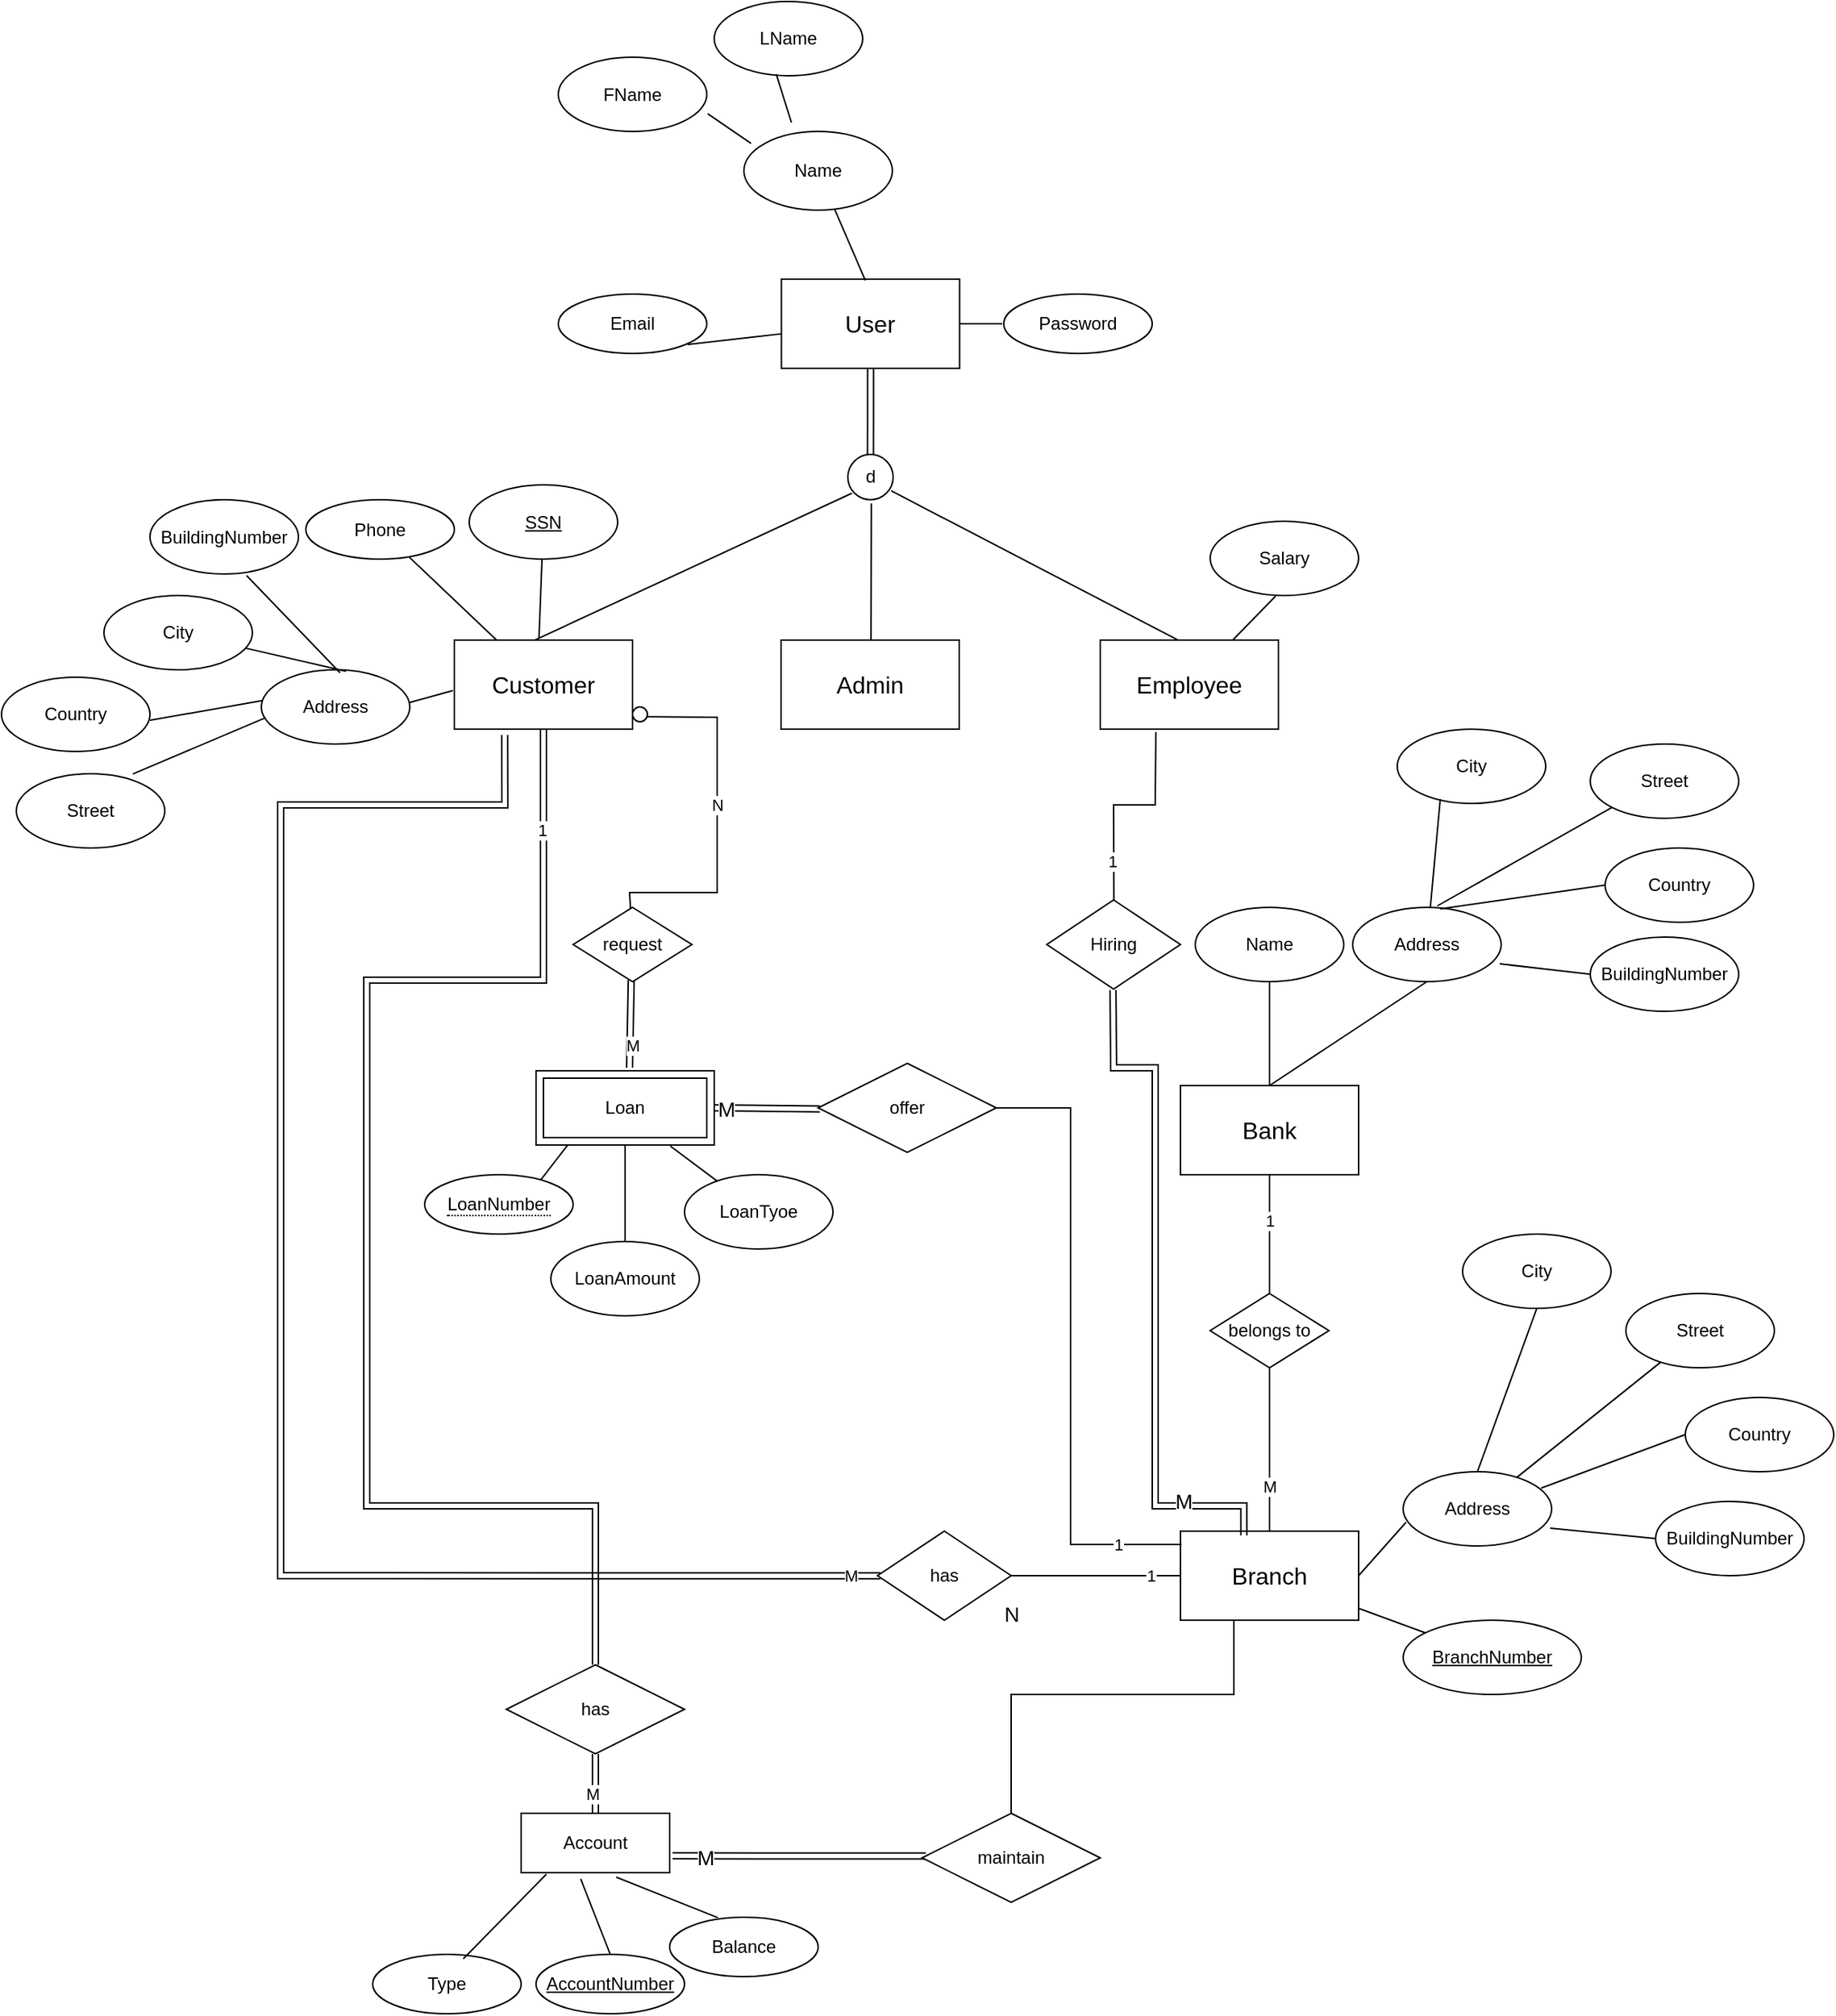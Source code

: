 <mxfile version="21.3.2" type="device">
  <diagram id="R2lEEEUBdFMjLlhIrx00" name="Page-1">
    <mxGraphModel dx="2899" dy="2246" grid="1" gridSize="59" guides="1" tooltips="1" connect="0" arrows="1" fold="1" page="1" pageScale="1" pageWidth="850" pageHeight="1100" background="#ffffff" math="0" shadow="0" extFonts="Permanent Marker^https://fonts.googleapis.com/css?family=Permanent+Marker">
      <root>
        <mxCell id="0" />
        <mxCell id="1" parent="0" />
        <mxCell id="I1Eal8p1mosymjfn8M6k-5" value="&lt;font size=&quot;3&quot;&gt;Bank&lt;/font&gt;" style="rounded=0;whiteSpace=wrap;html=1;" parent="1" vertex="1">
          <mxGeometry x="194" y="130" width="120" height="60" as="geometry" />
        </mxCell>
        <mxCell id="I1Eal8p1mosymjfn8M6k-6" value="Name" style="ellipse;whiteSpace=wrap;html=1;" parent="1" vertex="1">
          <mxGeometry x="204" y="10" width="100" height="50" as="geometry" />
        </mxCell>
        <mxCell id="I1Eal8p1mosymjfn8M6k-8" value="" style="endArrow=none;html=1;rounded=0;exitX=0.5;exitY=0;exitDx=0;exitDy=0;" parent="1" source="I1Eal8p1mosymjfn8M6k-5" target="I1Eal8p1mosymjfn8M6k-6" edge="1">
          <mxGeometry width="50" height="50" relative="1" as="geometry">
            <mxPoint x="220" y="130" as="sourcePoint" />
            <mxPoint x="270" y="80" as="targetPoint" />
          </mxGeometry>
        </mxCell>
        <mxCell id="I1Eal8p1mosymjfn8M6k-11" value="" style="endArrow=none;html=1;rounded=0;entryX=0.5;entryY=1;entryDx=0;entryDy=0;exitX=0.5;exitY=0;exitDx=0;exitDy=0;" parent="1" source="I1Eal8p1mosymjfn8M6k-5" target="I1Eal8p1mosymjfn8M6k-14" edge="1">
          <mxGeometry width="50" height="50" relative="1" as="geometry">
            <mxPoint x="250" y="120" as="sourcePoint" />
            <mxPoint x="310" y="80" as="targetPoint" />
          </mxGeometry>
        </mxCell>
        <mxCell id="I1Eal8p1mosymjfn8M6k-14" value="Address" style="ellipse;whiteSpace=wrap;html=1;" parent="1" vertex="1">
          <mxGeometry x="310" y="10" width="100" height="50" as="geometry" />
        </mxCell>
        <mxCell id="I1Eal8p1mosymjfn8M6k-15" value="City" style="ellipse;whiteSpace=wrap;html=1;" parent="1" vertex="1">
          <mxGeometry x="340" y="-110" width="100" height="50" as="geometry" />
        </mxCell>
        <mxCell id="I1Eal8p1mosymjfn8M6k-16" value="BuildingNumber" style="ellipse;whiteSpace=wrap;html=1;" parent="1" vertex="1">
          <mxGeometry x="470" y="30" width="100" height="50" as="geometry" />
        </mxCell>
        <mxCell id="I1Eal8p1mosymjfn8M6k-17" value="Street" style="ellipse;whiteSpace=wrap;html=1;" parent="1" vertex="1">
          <mxGeometry x="470" y="-100" width="100" height="50" as="geometry" />
        </mxCell>
        <mxCell id="I1Eal8p1mosymjfn8M6k-18" value="Country" style="ellipse;whiteSpace=wrap;html=1;" parent="1" vertex="1">
          <mxGeometry x="480" y="-30" width="100" height="50" as="geometry" />
        </mxCell>
        <mxCell id="I1Eal8p1mosymjfn8M6k-22" value="" style="endArrow=none;html=1;rounded=0;entryX=0.29;entryY=0.94;entryDx=0;entryDy=0;entryPerimeter=0;" parent="1" source="I1Eal8p1mosymjfn8M6k-14" target="I1Eal8p1mosymjfn8M6k-15" edge="1">
          <mxGeometry width="50" height="50" relative="1" as="geometry">
            <mxPoint x="360" y="8" as="sourcePoint" />
            <mxPoint x="389" y="-60" as="targetPoint" />
          </mxGeometry>
        </mxCell>
        <mxCell id="I1Eal8p1mosymjfn8M6k-23" value="" style="endArrow=none;html=1;rounded=0;exitX=0.57;exitY=-0.02;exitDx=0;exitDy=0;entryX=0;entryY=1;entryDx=0;entryDy=0;exitPerimeter=0;" parent="1" source="I1Eal8p1mosymjfn8M6k-14" target="I1Eal8p1mosymjfn8M6k-17" edge="1">
          <mxGeometry width="50" height="50" relative="1" as="geometry">
            <mxPoint x="396" y="17" as="sourcePoint" />
            <mxPoint x="425" y="-51" as="targetPoint" />
          </mxGeometry>
        </mxCell>
        <mxCell id="I1Eal8p1mosymjfn8M6k-24" value="" style="endArrow=none;html=1;rounded=0;exitX=0.59;exitY=0.02;exitDx=0;exitDy=0;entryX=0;entryY=0.5;entryDx=0;entryDy=0;exitPerimeter=0;" parent="1" source="I1Eal8p1mosymjfn8M6k-14" target="I1Eal8p1mosymjfn8M6k-18" edge="1">
          <mxGeometry width="50" height="50" relative="1" as="geometry">
            <mxPoint x="396" y="50" as="sourcePoint" />
            <mxPoint x="425" y="-18" as="targetPoint" />
          </mxGeometry>
        </mxCell>
        <mxCell id="I1Eal8p1mosymjfn8M6k-25" value="" style="endArrow=none;html=1;rounded=0;exitX=0.99;exitY=0.76;exitDx=0;exitDy=0;entryX=0;entryY=0.5;entryDx=0;entryDy=0;exitPerimeter=0;" parent="1" source="I1Eal8p1mosymjfn8M6k-14" target="I1Eal8p1mosymjfn8M6k-16" edge="1">
          <mxGeometry width="50" height="50" relative="1" as="geometry">
            <mxPoint x="275" y="67" as="sourcePoint" />
            <mxPoint x="304" y="-1" as="targetPoint" />
          </mxGeometry>
        </mxCell>
        <mxCell id="I1Eal8p1mosymjfn8M6k-26" value="&lt;font size=&quot;3&quot;&gt;Branch&lt;/font&gt;" style="rounded=0;whiteSpace=wrap;html=1;" parent="1" vertex="1">
          <mxGeometry x="194" y="430" width="120" height="60" as="geometry" />
        </mxCell>
        <mxCell id="I1Eal8p1mosymjfn8M6k-31" value="" style="endArrow=none;html=1;rounded=0;entryX=0.02;entryY=0.68;entryDx=0;entryDy=0;exitX=1;exitY=0.5;exitDx=0;exitDy=0;entryPerimeter=0;" parent="1" source="I1Eal8p1mosymjfn8M6k-26" target="I1Eal8p1mosymjfn8M6k-34" edge="1">
          <mxGeometry width="50" height="50" relative="1" as="geometry">
            <mxPoint x="194" y="420" as="sourcePoint" />
            <mxPoint x="254" y="380" as="targetPoint" />
          </mxGeometry>
        </mxCell>
        <mxCell id="I1Eal8p1mosymjfn8M6k-34" value="Address" style="ellipse;whiteSpace=wrap;html=1;" parent="1" vertex="1">
          <mxGeometry x="344" y="390" width="100" height="50" as="geometry" />
        </mxCell>
        <mxCell id="I1Eal8p1mosymjfn8M6k-35" value="City" style="ellipse;whiteSpace=wrap;html=1;" parent="1" vertex="1">
          <mxGeometry x="384" y="230" width="100" height="50" as="geometry" />
        </mxCell>
        <mxCell id="I1Eal8p1mosymjfn8M6k-36" value="BuildingNumber" style="ellipse;whiteSpace=wrap;html=1;" parent="1" vertex="1">
          <mxGeometry x="514" y="410" width="100" height="50" as="geometry" />
        </mxCell>
        <mxCell id="I1Eal8p1mosymjfn8M6k-37" value="Street" style="ellipse;whiteSpace=wrap;html=1;" parent="1" vertex="1">
          <mxGeometry x="494" y="270" width="100" height="50" as="geometry" />
        </mxCell>
        <mxCell id="I1Eal8p1mosymjfn8M6k-38" value="Country" style="ellipse;whiteSpace=wrap;html=1;" parent="1" vertex="1">
          <mxGeometry x="534" y="340" width="100" height="50" as="geometry" />
        </mxCell>
        <mxCell id="I1Eal8p1mosymjfn8M6k-39" value="" style="endArrow=none;html=1;rounded=0;entryX=0.5;entryY=1;entryDx=0;entryDy=0;exitX=0.5;exitY=0;exitDx=0;exitDy=0;" parent="1" source="I1Eal8p1mosymjfn8M6k-34" target="I1Eal8p1mosymjfn8M6k-35" edge="1">
          <mxGeometry width="50" height="50" relative="1" as="geometry">
            <mxPoint x="512.907" y="470.623" as="sourcePoint" />
            <mxPoint x="443" y="317" as="targetPoint" />
            <Array as="points" />
          </mxGeometry>
        </mxCell>
        <mxCell id="I1Eal8p1mosymjfn8M6k-40" value="" style="endArrow=none;html=1;rounded=0;" parent="1" source="I1Eal8p1mosymjfn8M6k-34" target="I1Eal8p1mosymjfn8M6k-37" edge="1">
          <mxGeometry width="50" height="50" relative="1" as="geometry">
            <mxPoint x="531" y="469" as="sourcePoint" />
            <mxPoint x="558.645" y="322.678" as="targetPoint" />
          </mxGeometry>
        </mxCell>
        <mxCell id="I1Eal8p1mosymjfn8M6k-41" value="" style="endArrow=none;html=1;rounded=0;exitX=0.93;exitY=0.22;exitDx=0;exitDy=0;entryX=0;entryY=0.5;entryDx=0;entryDy=0;exitPerimeter=0;" parent="1" source="I1Eal8p1mosymjfn8M6k-34" target="I1Eal8p1mosymjfn8M6k-38" edge="1">
          <mxGeometry width="50" height="50" relative="1" as="geometry">
            <mxPoint x="533" y="471" as="sourcePoint" />
            <mxPoint x="499" y="362" as="targetPoint" />
          </mxGeometry>
        </mxCell>
        <mxCell id="I1Eal8p1mosymjfn8M6k-42" value="" style="endArrow=none;html=1;rounded=0;exitX=0.99;exitY=0.76;exitDx=0;exitDy=0;entryX=0;entryY=0.5;entryDx=0;entryDy=0;exitPerimeter=0;" parent="1" source="I1Eal8p1mosymjfn8M6k-34" target="I1Eal8p1mosymjfn8M6k-36" edge="1">
          <mxGeometry width="50" height="50" relative="1" as="geometry">
            <mxPoint x="219" y="367" as="sourcePoint" />
            <mxPoint x="248" y="299" as="targetPoint" />
          </mxGeometry>
        </mxCell>
        <mxCell id="I1Eal8p1mosymjfn8M6k-43" value="" style="endArrow=none;html=1;rounded=0;" parent="1" source="I1Eal8p1mosymjfn8M6k-26" target="I1Eal8p1mosymjfn8M6k-44" edge="1">
          <mxGeometry width="50" height="50" relative="1" as="geometry">
            <mxPoint x="214" y="420" as="sourcePoint" />
            <mxPoint x="264" y="370" as="targetPoint" />
          </mxGeometry>
        </mxCell>
        <mxCell id="I1Eal8p1mosymjfn8M6k-44" value="&lt;u&gt;BranchNumber&lt;/u&gt;" style="ellipse;whiteSpace=wrap;html=1;" parent="1" vertex="1">
          <mxGeometry x="344" y="490" width="120" height="50" as="geometry" />
        </mxCell>
        <mxCell id="I1Eal8p1mosymjfn8M6k-47" value="belongs to" style="rhombus;whiteSpace=wrap;html=1;rounded=0;" parent="1" vertex="1">
          <mxGeometry x="214" y="270" width="80" height="50" as="geometry" />
        </mxCell>
        <mxCell id="I1Eal8p1mosymjfn8M6k-50" value="" style="endArrow=none;html=1;rounded=0;exitX=0.5;exitY=0;exitDx=0;exitDy=0;" parent="1" source="I1Eal8p1mosymjfn8M6k-47" target="I1Eal8p1mosymjfn8M6k-5" edge="1">
          <mxGeometry width="50" height="50" relative="1" as="geometry">
            <mxPoint x="220" y="300" as="sourcePoint" />
            <mxPoint x="260" y="190" as="targetPoint" />
            <Array as="points" />
          </mxGeometry>
        </mxCell>
        <mxCell id="I1Eal8p1mosymjfn8M6k-52" value="1" style="edgeLabel;html=1;align=center;verticalAlign=middle;resizable=0;points=[];" parent="I1Eal8p1mosymjfn8M6k-50" vertex="1" connectable="0">
          <mxGeometry x="0.24" y="2" relative="1" as="geometry">
            <mxPoint x="2" as="offset" />
          </mxGeometry>
        </mxCell>
        <mxCell id="I1Eal8p1mosymjfn8M6k-51" value="" style="endArrow=none;html=1;rounded=0;entryX=0.5;entryY=1;entryDx=0;entryDy=0;" parent="1" source="I1Eal8p1mosymjfn8M6k-26" target="I1Eal8p1mosymjfn8M6k-47" edge="1">
          <mxGeometry width="50" height="50" relative="1" as="geometry">
            <mxPoint x="120" y="400" as="sourcePoint" />
            <mxPoint x="160" y="290" as="targetPoint" />
            <Array as="points" />
          </mxGeometry>
        </mxCell>
        <mxCell id="I1Eal8p1mosymjfn8M6k-53" value="M" style="edgeLabel;html=1;align=center;verticalAlign=middle;resizable=0;points=[];" parent="I1Eal8p1mosymjfn8M6k-51" vertex="1" connectable="0">
          <mxGeometry x="-0.453" relative="1" as="geometry">
            <mxPoint as="offset" />
          </mxGeometry>
        </mxCell>
        <mxCell id="I1Eal8p1mosymjfn8M6k-54" value="" style="endArrow=none;html=1;rounded=0;exitX=1;exitY=0.5;exitDx=0;exitDy=0;" parent="1" source="I1Eal8p1mosymjfn8M6k-55" target="I1Eal8p1mosymjfn8M6k-26" edge="1">
          <mxGeometry width="50" height="50" relative="1" as="geometry">
            <mxPoint x="60" y="460" as="sourcePoint" />
            <mxPoint x="140" y="450" as="targetPoint" />
          </mxGeometry>
        </mxCell>
        <mxCell id="I1Eal8p1mosymjfn8M6k-122" value="1" style="edgeLabel;html=1;align=center;verticalAlign=middle;resizable=0;points=[];" parent="I1Eal8p1mosymjfn8M6k-54" vertex="1" connectable="0">
          <mxGeometry x="0.637" relative="1" as="geometry">
            <mxPoint as="offset" />
          </mxGeometry>
        </mxCell>
        <mxCell id="I1Eal8p1mosymjfn8M6k-55" value="has" style="rhombus;whiteSpace=wrap;html=1;" parent="1" vertex="1">
          <mxGeometry x="-10" y="430" width="90" height="60" as="geometry" />
        </mxCell>
        <mxCell id="I1Eal8p1mosymjfn8M6k-73" value="" style="endArrow=none;html=1;rounded=0;entryX=0.022;entryY=0.503;entryDx=0;entryDy=0;entryPerimeter=0;exitX=0.274;exitY=1.065;exitDx=0;exitDy=0;shape=link;exitPerimeter=0;" parent="1" target="I1Eal8p1mosymjfn8M6k-55" edge="1">
          <mxGeometry width="50" height="50" relative="1" as="geometry">
            <mxPoint x="-261.12" y="-106.1" as="sourcePoint" />
            <mxPoint x="-3.15" y="460.36" as="targetPoint" />
            <Array as="points">
              <mxPoint x="-261" y="-59" />
              <mxPoint x="-412" y="-59" />
              <mxPoint x="-412" y="177" />
              <mxPoint x="-412" y="460" />
            </Array>
          </mxGeometry>
        </mxCell>
        <mxCell id="I1Eal8p1mosymjfn8M6k-123" value="M" style="edgeLabel;html=1;align=center;verticalAlign=middle;resizable=0;points=[];" parent="I1Eal8p1mosymjfn8M6k-73" vertex="1" connectable="0">
          <mxGeometry x="-0.727" y="1" relative="1" as="geometry">
            <mxPoint x="339" y="518" as="offset" />
          </mxGeometry>
        </mxCell>
        <mxCell id="I1Eal8p1mosymjfn8M6k-83" value="" style="endArrow=none;html=1;rounded=0;exitX=0.5;exitY=1;exitDx=0;exitDy=0;" parent="1" edge="1">
          <mxGeometry width="50" height="50" relative="1" as="geometry">
            <mxPoint x="-180" y="430" as="sourcePoint" />
            <mxPoint x="-180" y="430" as="targetPoint" />
          </mxGeometry>
        </mxCell>
        <mxCell id="I1Eal8p1mosymjfn8M6k-90" value="" style="endArrow=none;html=1;rounded=0;entryX=0.5;entryY=1;entryDx=0;entryDy=0;exitX=0.5;exitY=0;exitDx=0;exitDy=0;" parent="1" source="I1Eal8p1mosymjfn8M6k-198" target="I1Eal8p1mosymjfn8M6k-91" edge="1">
          <mxGeometry width="50" height="50" relative="1" as="geometry">
            <mxPoint x="-180" y="80" as="sourcePoint" />
            <mxPoint x="-200" y="10" as="targetPoint" />
          </mxGeometry>
        </mxCell>
        <mxCell id="I1Eal8p1mosymjfn8M6k-91" value="LoanAmount" style="ellipse;whiteSpace=wrap;html=1;" parent="1" vertex="1">
          <mxGeometry x="-230" y="235" width="100" height="50" as="geometry" />
        </mxCell>
        <mxCell id="I1Eal8p1mosymjfn8M6k-92" value="LoanTyoe" style="ellipse;whiteSpace=wrap;html=1;" parent="1" vertex="1">
          <mxGeometry x="-140" y="190" width="100" height="50" as="geometry" />
        </mxCell>
        <mxCell id="I1Eal8p1mosymjfn8M6k-93" value="" style="endArrow=none;html=1;rounded=0;exitX=0.754;exitY=1.015;exitDx=0;exitDy=0;exitPerimeter=0;" parent="1" source="I1Eal8p1mosymjfn8M6k-198" target="I1Eal8p1mosymjfn8M6k-92" edge="1">
          <mxGeometry width="50" height="50" relative="1" as="geometry">
            <mxPoint x="-180" y="80" as="sourcePoint" />
            <mxPoint x="-206" y="-71" as="targetPoint" />
          </mxGeometry>
        </mxCell>
        <mxCell id="I1Eal8p1mosymjfn8M6k-94" value="" style="endArrow=none;html=1;rounded=0;exitX=0.5;exitY=0;exitDx=0;exitDy=0;entryX=0.5;entryY=1;entryDx=0;entryDy=0;" parent="1" source="I1Eal8p1mosymjfn8M6k-198" target="I1Eal8p1mosymjfn8M6k-199" edge="1">
          <mxGeometry width="50" height="50" relative="1" as="geometry">
            <mxPoint x="-208.571" y="80" as="sourcePoint" />
            <mxPoint x="-250.861" y="26.854" as="targetPoint" />
          </mxGeometry>
        </mxCell>
        <mxCell id="I1Eal8p1mosymjfn8M6k-117" value="offer" style="shape=rhombus;perimeter=rhombusPerimeter;whiteSpace=wrap;html=1;align=center;" parent="1" vertex="1">
          <mxGeometry x="-50" y="115" width="120" height="60" as="geometry" />
        </mxCell>
        <mxCell id="I1Eal8p1mosymjfn8M6k-119" value="" style="endArrow=none;html=1;rounded=0;exitX=1;exitY=0.5;exitDx=0;exitDy=0;shape=link;entryX=0.01;entryY=0.513;entryDx=0;entryDy=0;entryPerimeter=0;" parent="1" source="I1Eal8p1mosymjfn8M6k-198" target="I1Eal8p1mosymjfn8M6k-117" edge="1">
          <mxGeometry relative="1" as="geometry">
            <mxPoint x="-120" y="110" as="sourcePoint" />
            <mxPoint x="7.239" y="183.881" as="targetPoint" />
          </mxGeometry>
        </mxCell>
        <mxCell id="I1Eal8p1mosymjfn8M6k-120" value="&lt;font style=&quot;font-size: 14px;&quot;&gt;M&lt;/font&gt;" style="edgeLabel;html=1;align=center;verticalAlign=middle;resizable=0;points=[];" parent="I1Eal8p1mosymjfn8M6k-119" vertex="1" connectable="0">
          <mxGeometry x="-0.787" y="-1" relative="1" as="geometry">
            <mxPoint as="offset" />
          </mxGeometry>
        </mxCell>
        <mxCell id="I1Eal8p1mosymjfn8M6k-127" value="Hiring" style="rhombus;whiteSpace=wrap;html=1;" parent="1" vertex="1">
          <mxGeometry x="104" y="5" width="90" height="60" as="geometry" />
        </mxCell>
        <mxCell id="I1Eal8p1mosymjfn8M6k-166" value="Account" style="whiteSpace=wrap;html=1;align=center;" parent="1" vertex="1">
          <mxGeometry x="-250" y="620" width="100" height="40" as="geometry" />
        </mxCell>
        <mxCell id="I1Eal8p1mosymjfn8M6k-168" value="Balance" style="ellipse;whiteSpace=wrap;html=1;align=center;" parent="1" vertex="1">
          <mxGeometry x="-150" y="690" width="100" height="40" as="geometry" />
        </mxCell>
        <mxCell id="I1Eal8p1mosymjfn8M6k-169" value="&lt;u&gt;AccountNumber&lt;/u&gt;" style="ellipse;whiteSpace=wrap;html=1;align=center;" parent="1" vertex="1">
          <mxGeometry x="-240" y="715" width="100" height="40" as="geometry" />
        </mxCell>
        <mxCell id="I1Eal8p1mosymjfn8M6k-170" value="Type" style="ellipse;whiteSpace=wrap;html=1;align=center;" parent="1" vertex="1">
          <mxGeometry x="-350" y="715" width="100" height="40" as="geometry" />
        </mxCell>
        <mxCell id="I1Eal8p1mosymjfn8M6k-173" value="" style="endArrow=none;html=1;rounded=0;exitX=0.325;exitY=0.008;exitDx=0;exitDy=0;exitPerimeter=0;entryX=0.64;entryY=1.075;entryDx=0;entryDy=0;entryPerimeter=0;" parent="1" source="I1Eal8p1mosymjfn8M6k-168" target="I1Eal8p1mosymjfn8M6k-166" edge="1">
          <mxGeometry width="50" height="50" relative="1" as="geometry">
            <mxPoint x="-160" y="1030" as="sourcePoint" />
            <mxPoint x="-250" y="960" as="targetPoint" />
          </mxGeometry>
        </mxCell>
        <mxCell id="I1Eal8p1mosymjfn8M6k-174" value="" style="endArrow=none;html=1;rounded=0;entryX=0.401;entryY=1.106;entryDx=0;entryDy=0;entryPerimeter=0;exitX=0.5;exitY=0;exitDx=0;exitDy=0;" parent="1" source="I1Eal8p1mosymjfn8M6k-169" target="I1Eal8p1mosymjfn8M6k-166" edge="1">
          <mxGeometry width="50" height="50" relative="1" as="geometry">
            <mxPoint x="-250" y="1020" as="sourcePoint" />
            <mxPoint x="-200" y="950" as="targetPoint" />
          </mxGeometry>
        </mxCell>
        <mxCell id="I1Eal8p1mosymjfn8M6k-178" value="" style="endArrow=none;html=1;rounded=0;entryX=0.17;entryY=1.025;entryDx=0;entryDy=0;entryPerimeter=0;exitX=0.61;exitY=0.075;exitDx=0;exitDy=0;exitPerimeter=0;" parent="1" target="I1Eal8p1mosymjfn8M6k-166" edge="1" source="I1Eal8p1mosymjfn8M6k-170">
          <mxGeometry width="50" height="50" relative="1" as="geometry">
            <mxPoint x="-325" y="1000" as="sourcePoint" />
            <mxPoint x="-250" y="960" as="targetPoint" />
          </mxGeometry>
        </mxCell>
        <mxCell id="I1Eal8p1mosymjfn8M6k-183" style="edgeStyle=orthogonalEdgeStyle;rounded=0;orthogonalLoop=1;jettySize=auto;html=1;endArrow=none;endFill=0;entryX=0.25;entryY=1;entryDx=0;entryDy=0;exitX=0.5;exitY=0;exitDx=0;exitDy=0;" parent="1" source="I1Eal8p1mosymjfn8M6k-180" target="I1Eal8p1mosymjfn8M6k-26" edge="1">
          <mxGeometry relative="1" as="geometry">
            <mxPoint x="250" y="510" as="targetPoint" />
            <Array as="points">
              <mxPoint x="80" y="540" />
              <mxPoint x="230" y="540" />
              <mxPoint x="230" y="490" />
            </Array>
          </mxGeometry>
        </mxCell>
        <mxCell id="I1Eal8p1mosymjfn8M6k-185" value="&lt;font style=&quot;font-size: 14px;&quot;&gt;N&lt;/font&gt;" style="edgeLabel;html=1;align=center;verticalAlign=middle;resizable=0;points=[];" parent="I1Eal8p1mosymjfn8M6k-183" vertex="1" connectable="0">
          <mxGeometry x="-0.484" y="3" relative="1" as="geometry">
            <mxPoint x="3" y="-60" as="offset" />
          </mxGeometry>
        </mxCell>
        <mxCell id="I1Eal8p1mosymjfn8M6k-184" style="edgeStyle=orthogonalEdgeStyle;rounded=0;orthogonalLoop=1;jettySize=auto;html=1;entryX=1.02;entryY=0.717;entryDx=0;entryDy=0;shape=link;entryPerimeter=0;" parent="1" source="I1Eal8p1mosymjfn8M6k-180" target="I1Eal8p1mosymjfn8M6k-166" edge="1">
          <mxGeometry relative="1" as="geometry">
            <Array as="points">
              <mxPoint x="-65" y="649" />
            </Array>
          </mxGeometry>
        </mxCell>
        <mxCell id="I1Eal8p1mosymjfn8M6k-186" value="&lt;font style=&quot;font-size: 14px;&quot;&gt;M&lt;/font&gt;" style="edgeLabel;html=1;align=center;verticalAlign=middle;resizable=0;points=[];" parent="I1Eal8p1mosymjfn8M6k-184" vertex="1" connectable="0">
          <mxGeometry x="0.741" y="-5" relative="1" as="geometry">
            <mxPoint y="6" as="offset" />
          </mxGeometry>
        </mxCell>
        <mxCell id="I1Eal8p1mosymjfn8M6k-180" value="maintain" style="shape=rhombus;perimeter=rhombusPerimeter;whiteSpace=wrap;html=1;align=center;" parent="1" vertex="1">
          <mxGeometry x="20" y="620" width="120" height="60" as="geometry" />
        </mxCell>
        <mxCell id="I1Eal8p1mosymjfn8M6k-192" style="edgeStyle=orthogonalEdgeStyle;rounded=0;orthogonalLoop=1;jettySize=auto;html=1;endArrow=none;endFill=0;shape=link;" parent="1" source="I1Eal8p1mosymjfn8M6k-189" edge="1" target="FsIi4DqIfgX6PywUieRL-13">
          <mxGeometry relative="1" as="geometry">
            <mxPoint x="-199.2" y="488.68" as="targetPoint" />
            <Array as="points">
              <mxPoint x="-200" y="413" />
              <mxPoint x="-354" y="413" />
              <mxPoint x="-354" y="59" />
              <mxPoint x="-235" y="59" />
            </Array>
          </mxGeometry>
        </mxCell>
        <mxCell id="I1Eal8p1mosymjfn8M6k-195" value="1" style="edgeLabel;html=1;align=center;verticalAlign=middle;resizable=0;points=[];" parent="I1Eal8p1mosymjfn8M6k-192" vertex="1" connectable="0">
          <mxGeometry x="0.85" y="1" relative="1" as="geometry">
            <mxPoint as="offset" />
          </mxGeometry>
        </mxCell>
        <mxCell id="I1Eal8p1mosymjfn8M6k-193" style="edgeStyle=orthogonalEdgeStyle;rounded=0;orthogonalLoop=1;jettySize=auto;html=1;entryX=0.5;entryY=0;entryDx=0;entryDy=0;shape=link;" parent="1" source="I1Eal8p1mosymjfn8M6k-189" target="I1Eal8p1mosymjfn8M6k-166" edge="1">
          <mxGeometry relative="1" as="geometry" />
        </mxCell>
        <mxCell id="I1Eal8p1mosymjfn8M6k-197" value="M" style="edgeLabel;html=1;align=center;verticalAlign=middle;resizable=0;points=[];" parent="I1Eal8p1mosymjfn8M6k-193" vertex="1" connectable="0">
          <mxGeometry x="0.314" y="-2" relative="1" as="geometry">
            <mxPoint as="offset" />
          </mxGeometry>
        </mxCell>
        <mxCell id="I1Eal8p1mosymjfn8M6k-189" value="has" style="shape=rhombus;perimeter=rhombusPerimeter;whiteSpace=wrap;html=1;align=center;" parent="1" vertex="1">
          <mxGeometry x="-260" y="520" width="120" height="60" as="geometry" />
        </mxCell>
        <mxCell id="I1Eal8p1mosymjfn8M6k-198" value="Loan" style="shape=ext;margin=3;double=1;whiteSpace=wrap;html=1;align=center;" parent="1" vertex="1">
          <mxGeometry x="-240" y="120" width="120" height="50" as="geometry" />
        </mxCell>
        <mxCell id="I1Eal8p1mosymjfn8M6k-199" value="&lt;span style=&quot;border-bottom: 1px dotted&quot;&gt;LoanNumber&lt;/span&gt;" style="ellipse;whiteSpace=wrap;html=1;align=center;" parent="1" vertex="1">
          <mxGeometry x="-315" y="190" width="100" height="40" as="geometry" />
        </mxCell>
        <mxCell id="FsIi4DqIfgX6PywUieRL-10" value="" style="edgeStyle=orthogonalEdgeStyle;rounded=0;orthogonalLoop=1;jettySize=auto;html=1;shape=link;" parent="1" source="FsIi4DqIfgX6PywUieRL-3" target="FsIi4DqIfgX6PywUieRL-6" edge="1">
          <mxGeometry relative="1" as="geometry" />
        </mxCell>
        <mxCell id="FsIi4DqIfgX6PywUieRL-3" value="&lt;font size=&quot;3&quot;&gt;User&lt;/font&gt;" style="rounded=0;whiteSpace=wrap;html=1;" parent="1" vertex="1">
          <mxGeometry x="-74.75" y="-413" width="120" height="60" as="geometry" />
        </mxCell>
        <mxCell id="FsIi4DqIfgX6PywUieRL-6" value="d" style="ellipse;whiteSpace=wrap;html=1;aspect=fixed;" parent="1" vertex="1">
          <mxGeometry x="-30" y="-295" width="30.5" height="30.5" as="geometry" />
        </mxCell>
        <mxCell id="FsIi4DqIfgX6PywUieRL-11" value="" style="endArrow=none;html=1;rounded=0;entryX=0.089;entryY=0.857;entryDx=0;entryDy=0;entryPerimeter=0;exitX=0.419;exitY=0.03;exitDx=0;exitDy=0;exitPerimeter=0;" parent="1" source="FsIi4DqIfgX6PywUieRL-13" target="FsIi4DqIfgX6PywUieRL-6" edge="1">
          <mxGeometry width="50" height="50" relative="1" as="geometry">
            <mxPoint x="-100" y="-214.5" as="sourcePoint" />
            <mxPoint x="-50" y="-264.5" as="targetPoint" />
          </mxGeometry>
        </mxCell>
        <mxCell id="FsIi4DqIfgX6PywUieRL-12" value="" style="endArrow=none;html=1;rounded=0;entryX=0.519;entryY=1.083;entryDx=0;entryDy=0;entryPerimeter=0;exitX=0.505;exitY=0.019;exitDx=0;exitDy=0;exitPerimeter=0;" parent="1" source="FsIi4DqIfgX6PywUieRL-14" target="FsIi4DqIfgX6PywUieRL-6" edge="1">
          <mxGeometry width="50" height="50" relative="1" as="geometry">
            <mxPoint x="-14" y="-177" as="sourcePoint" />
            <mxPoint x="-68" y="-236" as="targetPoint" />
          </mxGeometry>
        </mxCell>
        <mxCell id="FsIi4DqIfgX6PywUieRL-13" value="&lt;font size=&quot;3&quot;&gt;Customer&lt;/font&gt;" style="rounded=0;whiteSpace=wrap;html=1;" parent="1" vertex="1">
          <mxGeometry x="-295" y="-170" width="120" height="60" as="geometry" />
        </mxCell>
        <mxCell id="FsIi4DqIfgX6PywUieRL-14" value="&lt;font size=&quot;3&quot;&gt;Admin&lt;/font&gt;" style="rounded=0;whiteSpace=wrap;html=1;" parent="1" vertex="1">
          <mxGeometry x="-75" y="-170" width="120" height="60" as="geometry" />
        </mxCell>
        <mxCell id="FsIi4DqIfgX6PywUieRL-15" value="" style="endArrow=none;html=1;rounded=0;entryX=0.956;entryY=0.803;entryDx=0;entryDy=0;entryPerimeter=0;exitX=0.476;exitY=0.041;exitDx=0;exitDy=0;exitPerimeter=0;" parent="1" source="FsIi4DqIfgX6PywUieRL-16" target="FsIi4DqIfgX6PywUieRL-6" edge="1">
          <mxGeometry width="50" height="50" relative="1" as="geometry">
            <mxPoint x="177" y="-177" as="sourcePoint" />
            <mxPoint x="45.25" y="-263" as="targetPoint" />
          </mxGeometry>
        </mxCell>
        <mxCell id="FsIi4DqIfgX6PywUieRL-16" value="&lt;font size=&quot;3&quot;&gt;Employee&lt;/font&gt;" style="rounded=0;whiteSpace=wrap;html=1;" parent="1" vertex="1">
          <mxGeometry x="140" y="-170" width="120" height="60" as="geometry" />
        </mxCell>
        <mxCell id="FsIi4DqIfgX6PywUieRL-17" value="Name" style="ellipse;whiteSpace=wrap;html=1;" parent="1" vertex="1">
          <mxGeometry x="-100" y="-512.5" width="100" height="53" as="geometry" />
        </mxCell>
        <mxCell id="FsIi4DqIfgX6PywUieRL-18" value="FName" style="ellipse;whiteSpace=wrap;html=1;" parent="1" vertex="1">
          <mxGeometry x="-225" y="-562.5" width="100" height="50" as="geometry" />
        </mxCell>
        <mxCell id="FsIi4DqIfgX6PywUieRL-19" value="LName" style="ellipse;whiteSpace=wrap;html=1;" parent="1" vertex="1">
          <mxGeometry x="-120" y="-600" width="100" height="50" as="geometry" />
        </mxCell>
        <mxCell id="FsIi4DqIfgX6PywUieRL-21" value="" style="endArrow=none;html=1;rounded=0;entryX=0.471;entryY=0.013;entryDx=0;entryDy=0;entryPerimeter=0;" parent="1" source="FsIi4DqIfgX6PywUieRL-17" target="FsIi4DqIfgX6PywUieRL-3" edge="1">
          <mxGeometry width="50" height="50" relative="1" as="geometry">
            <mxPoint x="118" y="-245" as="sourcePoint" />
            <mxPoint x="168" y="-295" as="targetPoint" />
          </mxGeometry>
        </mxCell>
        <mxCell id="FsIi4DqIfgX6PywUieRL-22" value="" style="endArrow=none;html=1;rounded=0;entryX=1.006;entryY=0.761;entryDx=0;entryDy=0;entryPerimeter=0;exitX=0.048;exitY=0.152;exitDx=0;exitDy=0;exitPerimeter=0;" parent="1" source="FsIi4DqIfgX6PywUieRL-17" target="FsIi4DqIfgX6PywUieRL-18" edge="1">
          <mxGeometry width="50" height="50" relative="1" as="geometry">
            <mxPoint x="118" y="-245" as="sourcePoint" />
            <mxPoint x="168" y="-295" as="targetPoint" />
          </mxGeometry>
        </mxCell>
        <mxCell id="FsIi4DqIfgX6PywUieRL-23" value="" style="endArrow=none;html=1;rounded=0;entryX=0.418;entryY=0.979;entryDx=0;entryDy=0;entryPerimeter=0;exitX=0.32;exitY=-0.113;exitDx=0;exitDy=0;exitPerimeter=0;" parent="1" source="FsIi4DqIfgX6PywUieRL-17" target="FsIi4DqIfgX6PywUieRL-19" edge="1">
          <mxGeometry width="50" height="50" relative="1" as="geometry">
            <mxPoint y="-540" as="sourcePoint" />
            <mxPoint x="-59" y="-531" as="targetPoint" />
          </mxGeometry>
        </mxCell>
        <mxCell id="FsIi4DqIfgX6PywUieRL-24" value="City" style="ellipse;whiteSpace=wrap;html=1;" parent="1" vertex="1">
          <mxGeometry x="-531" y="-200" width="100" height="50" as="geometry" />
        </mxCell>
        <mxCell id="FsIi4DqIfgX6PywUieRL-25" value="BuildingNumber" style="ellipse;whiteSpace=wrap;html=1;" parent="1" vertex="1">
          <mxGeometry x="-500" y="-264.5" width="100" height="50" as="geometry" />
        </mxCell>
        <mxCell id="FsIi4DqIfgX6PywUieRL-26" value="Street" style="ellipse;whiteSpace=wrap;html=1;" parent="1" vertex="1">
          <mxGeometry x="-590" y="-80" width="100" height="50" as="geometry" />
        </mxCell>
        <mxCell id="FsIi4DqIfgX6PywUieRL-27" value="Country" style="ellipse;whiteSpace=wrap;html=1;" parent="1" vertex="1">
          <mxGeometry x="-600" y="-145" width="100" height="50" as="geometry" />
        </mxCell>
        <mxCell id="FsIi4DqIfgX6PywUieRL-28" value="Address" style="ellipse;whiteSpace=wrap;html=1;" parent="1" vertex="1">
          <mxGeometry x="-425" y="-150" width="100" height="50" as="geometry" />
        </mxCell>
        <mxCell id="FsIi4DqIfgX6PywUieRL-31" value="" style="endArrow=none;html=1;rounded=0;entryX=1;entryY=0.58;entryDx=0;entryDy=0;entryPerimeter=0;exitX=0.007;exitY=0.415;exitDx=0;exitDy=0;exitPerimeter=0;" parent="1" source="FsIi4DqIfgX6PywUieRL-28" target="FsIi4DqIfgX6PywUieRL-27" edge="1">
          <mxGeometry width="50" height="50" relative="1" as="geometry">
            <mxPoint x="67" y="-354" as="sourcePoint" />
            <mxPoint x="103" y="-401" as="targetPoint" />
          </mxGeometry>
        </mxCell>
        <mxCell id="FsIi4DqIfgX6PywUieRL-32" value="" style="endArrow=none;html=1;rounded=0;entryX=0.65;entryY=1.02;entryDx=0;entryDy=0;entryPerimeter=0;exitX=0.53;exitY=0.04;exitDx=0;exitDy=0;exitPerimeter=0;" parent="1" source="FsIi4DqIfgX6PywUieRL-28" target="FsIi4DqIfgX6PywUieRL-25" edge="1">
          <mxGeometry width="50" height="50" relative="1" as="geometry">
            <mxPoint x="126" y="-295" as="sourcePoint" />
            <mxPoint x="162" y="-342" as="targetPoint" />
          </mxGeometry>
        </mxCell>
        <mxCell id="FsIi4DqIfgX6PywUieRL-33" value="" style="endArrow=none;html=1;rounded=0;exitX=0.57;exitY=0.02;exitDx=0;exitDy=0;exitPerimeter=0;" parent="1" source="FsIi4DqIfgX6PywUieRL-28" target="FsIi4DqIfgX6PywUieRL-24" edge="1">
          <mxGeometry width="50" height="50" relative="1" as="geometry">
            <mxPoint x="185" y="-236" as="sourcePoint" />
            <mxPoint x="221" y="-283" as="targetPoint" />
          </mxGeometry>
        </mxCell>
        <mxCell id="FsIi4DqIfgX6PywUieRL-34" value="" style="endArrow=none;html=1;rounded=0;entryX=0.784;entryY=0.004;entryDx=0;entryDy=0;entryPerimeter=0;exitX=0.028;exitY=0.646;exitDx=0;exitDy=0;exitPerimeter=0;" parent="1" source="FsIi4DqIfgX6PywUieRL-28" target="FsIi4DqIfgX6PywUieRL-26" edge="1">
          <mxGeometry width="50" height="50" relative="1" as="geometry">
            <mxPoint x="244" y="-177" as="sourcePoint" />
            <mxPoint x="280" y="-224" as="targetPoint" />
          </mxGeometry>
        </mxCell>
        <mxCell id="FsIi4DqIfgX6PywUieRL-35" value="Email" style="ellipse;whiteSpace=wrap;html=1;align=center;" parent="1" vertex="1">
          <mxGeometry x="-225" y="-403" width="100" height="40" as="geometry" />
        </mxCell>
        <mxCell id="FsIi4DqIfgX6PywUieRL-36" value="Password" style="ellipse;whiteSpace=wrap;html=1;align=center;" parent="1" vertex="1">
          <mxGeometry x="75" y="-403" width="100" height="40" as="geometry" />
        </mxCell>
        <mxCell id="FsIi4DqIfgX6PywUieRL-37" value="" style="endArrow=none;html=1;rounded=0;exitX=0.87;exitY=0.85;exitDx=0;exitDy=0;exitPerimeter=0;" parent="1" source="FsIi4DqIfgX6PywUieRL-35" target="FsIi4DqIfgX6PywUieRL-3" edge="1">
          <mxGeometry width="50" height="50" relative="1" as="geometry">
            <mxPoint x="20" y="-401" as="sourcePoint" />
            <mxPoint x="41" y="-353" as="targetPoint" />
          </mxGeometry>
        </mxCell>
        <mxCell id="FsIi4DqIfgX6PywUieRL-38" value="" style="endArrow=none;html=1;rounded=0;exitX=-0.01;exitY=0.5;exitDx=0;exitDy=0;exitPerimeter=0;" parent="1" source="FsIi4DqIfgX6PywUieRL-36" target="FsIi4DqIfgX6PywUieRL-3" edge="1">
          <mxGeometry width="50" height="50" relative="1" as="geometry">
            <mxPoint x="-74" y="-390" as="sourcePoint" />
            <mxPoint y="-354" as="targetPoint" />
          </mxGeometry>
        </mxCell>
        <mxCell id="FsIi4DqIfgX6PywUieRL-39" value="" style="endArrow=none;html=1;rounded=0;entryX=1;entryY=0.44;entryDx=0;entryDy=0;entryPerimeter=0;exitX=-0.008;exitY=0.567;exitDx=0;exitDy=0;exitPerimeter=0;" parent="1" source="FsIi4DqIfgX6PywUieRL-13" target="FsIi4DqIfgX6PywUieRL-28" edge="1">
          <mxGeometry width="50" height="50" relative="1" as="geometry">
            <mxPoint x="-410" y="-120" as="sourcePoint" />
            <mxPoint x="-360" y="-170" as="targetPoint" />
          </mxGeometry>
        </mxCell>
        <mxCell id="FsIi4DqIfgX6PywUieRL-42" value="Phone" style="ellipse;whiteSpace=wrap;html=1;align=center;" parent="1" vertex="1">
          <mxGeometry x="-395" y="-264.5" width="100" height="40" as="geometry" />
        </mxCell>
        <mxCell id="FsIi4DqIfgX6PywUieRL-43" value="" style="endArrow=none;html=1;rounded=0;" parent="1" source="FsIi4DqIfgX6PywUieRL-13" target="FsIi4DqIfgX6PywUieRL-42" edge="1">
          <mxGeometry width="50" height="50" relative="1" as="geometry">
            <mxPoint x="-327" y="-141" as="sourcePoint" />
            <mxPoint x="-330" y="-170" as="targetPoint" />
          </mxGeometry>
        </mxCell>
        <mxCell id="FsIi4DqIfgX6PywUieRL-44" value="" style="endArrow=none;html=1;rounded=0;shape=link;exitX=0.489;exitY=0.978;exitDx=0;exitDy=0;exitPerimeter=0;" parent="1" source="FsIi4DqIfgX6PywUieRL-45" edge="1">
          <mxGeometry x="1" width="50" height="50" relative="1" as="geometry">
            <mxPoint x="-177" y="59" as="sourcePoint" />
            <mxPoint x="-177" y="118" as="targetPoint" />
            <mxPoint as="offset" />
          </mxGeometry>
        </mxCell>
        <mxCell id="FsIi4DqIfgX6PywUieRL-46" value="M" style="edgeLabel;html=1;align=center;verticalAlign=middle;resizable=0;points=[];" parent="FsIi4DqIfgX6PywUieRL-44" vertex="1" connectable="0">
          <mxGeometry x="0.474" y="1" relative="1" as="geometry">
            <mxPoint as="offset" />
          </mxGeometry>
        </mxCell>
        <mxCell id="FsIi4DqIfgX6PywUieRL-45" value="request" style="rhombus;whiteSpace=wrap;html=1;rounded=0;" parent="1" vertex="1">
          <mxGeometry x="-215" y="10" width="80" height="50" as="geometry" />
        </mxCell>
        <mxCell id="FsIi4DqIfgX6PywUieRL-47" value="" style="ellipse;whiteSpace=wrap;html=1;aspect=fixed;" parent="1" vertex="1">
          <mxGeometry x="-175" y="-125" width="10" height="10" as="geometry" />
        </mxCell>
        <mxCell id="FsIi4DqIfgX6PywUieRL-48" value="N" style="endArrow=none;html=1;rounded=0;exitX=0.962;exitY=0.66;exitDx=0;exitDy=0;exitPerimeter=0;" parent="1" source="FsIi4DqIfgX6PywUieRL-47" target="FsIi4DqIfgX6PywUieRL-45" edge="1">
          <mxGeometry x="-0.096" width="50" height="50" relative="1" as="geometry">
            <mxPoint x="-135" y="-120" as="sourcePoint" />
            <mxPoint x="-135" as="targetPoint" />
            <mxPoint as="offset" />
            <Array as="points">
              <mxPoint x="-118" y="-118" />
              <mxPoint x="-118" />
              <mxPoint x="-177" />
            </Array>
          </mxGeometry>
        </mxCell>
        <mxCell id="FsIi4DqIfgX6PywUieRL-52" value="" style="endArrow=none;html=1;rounded=0;exitX=0.006;exitY=0.15;exitDx=0;exitDy=0;exitPerimeter=0;entryX=1.003;entryY=0.5;entryDx=0;entryDy=0;entryPerimeter=0;" parent="1" source="I1Eal8p1mosymjfn8M6k-26" edge="1" target="I1Eal8p1mosymjfn8M6k-117">
          <mxGeometry width="50" height="50" relative="1" as="geometry">
            <mxPoint x="134" y="439" as="sourcePoint" />
            <mxPoint x="59" y="146" as="targetPoint" />
            <Array as="points">
              <mxPoint x="120" y="439" />
              <mxPoint x="120" y="145" />
            </Array>
          </mxGeometry>
        </mxCell>
        <mxCell id="29j81IlSqwF7sysXqsVi-1" value="1" style="edgeLabel;html=1;align=center;verticalAlign=middle;resizable=0;points=[];" vertex="1" connectable="0" parent="FsIi4DqIfgX6PywUieRL-52">
          <mxGeometry x="-0.794" relative="1" as="geometry">
            <mxPoint as="offset" />
          </mxGeometry>
        </mxCell>
        <mxCell id="FsIi4DqIfgX6PywUieRL-53" value="&lt;u&gt;SSN&lt;/u&gt;" style="ellipse;whiteSpace=wrap;html=1;" parent="1" vertex="1">
          <mxGeometry x="-285" y="-274.5" width="100" height="50" as="geometry" />
        </mxCell>
        <mxCell id="FsIi4DqIfgX6PywUieRL-54" value="" style="endArrow=none;html=1;rounded=0;exitX=0.475;exitY=-0.023;exitDx=0;exitDy=0;exitPerimeter=0;" parent="1" source="FsIi4DqIfgX6PywUieRL-13" target="FsIi4DqIfgX6PywUieRL-53" edge="1">
          <mxGeometry width="50" height="50" relative="1" as="geometry">
            <mxPoint x="-236.47" y="-79.989" as="sourcePoint" />
            <mxPoint x="-239" y="-109" as="targetPoint" />
          </mxGeometry>
        </mxCell>
        <mxCell id="29j81IlSqwF7sysXqsVi-2" value="Salary" style="ellipse;whiteSpace=wrap;html=1;" vertex="1" parent="1">
          <mxGeometry x="214" y="-250" width="100" height="50" as="geometry" />
        </mxCell>
        <mxCell id="29j81IlSqwF7sysXqsVi-3" value="" style="endArrow=none;html=1;rounded=0;entryX=0.44;entryY=1.01;entryDx=0;entryDy=0;entryPerimeter=0;" edge="1" parent="1" source="FsIi4DqIfgX6PywUieRL-16" target="29j81IlSqwF7sysXqsVi-2">
          <mxGeometry width="50" height="50" relative="1" as="geometry">
            <mxPoint x="194" y="-125" as="sourcePoint" />
            <mxPoint x="196" y="-179" as="targetPoint" />
          </mxGeometry>
        </mxCell>
        <mxCell id="29j81IlSqwF7sysXqsVi-6" style="edgeStyle=orthogonalEdgeStyle;rounded=0;orthogonalLoop=1;jettySize=auto;html=1;shape=link;entryX=0.356;entryY=0.047;entryDx=0;entryDy=0;entryPerimeter=0;exitX=0.495;exitY=1.011;exitDx=0;exitDy=0;exitPerimeter=0;" edge="1" parent="1" source="I1Eal8p1mosymjfn8M6k-127" target="I1Eal8p1mosymjfn8M6k-26">
          <mxGeometry relative="1" as="geometry">
            <Array as="points">
              <mxPoint x="149" y="68" />
              <mxPoint x="149" y="68" />
              <mxPoint x="149" y="118" />
              <mxPoint x="177" y="118" />
              <mxPoint x="177" y="413" />
              <mxPoint x="237" y="413" />
            </Array>
            <mxPoint x="217.25" y="199" as="sourcePoint" />
            <mxPoint x="236" y="413" as="targetPoint" />
          </mxGeometry>
        </mxCell>
        <mxCell id="29j81IlSqwF7sysXqsVi-7" value="&lt;font style=&quot;font-size: 14px;&quot;&gt;M&lt;/font&gt;" style="edgeLabel;html=1;align=center;verticalAlign=middle;resizable=0;points=[];" vertex="1" connectable="0" parent="29j81IlSqwF7sysXqsVi-6">
          <mxGeometry x="0.741" y="-5" relative="1" as="geometry">
            <mxPoint x="-2" y="-8" as="offset" />
          </mxGeometry>
        </mxCell>
        <mxCell id="29j81IlSqwF7sysXqsVi-8" value="" style="endArrow=none;html=1;rounded=0;exitX=0.502;exitY=0;exitDx=0;exitDy=0;exitPerimeter=0;entryX=0.312;entryY=1.031;entryDx=0;entryDy=0;entryPerimeter=0;" edge="1" parent="1" source="I1Eal8p1mosymjfn8M6k-127" target="FsIi4DqIfgX6PywUieRL-16">
          <mxGeometry width="50" height="50" relative="1" as="geometry">
            <mxPoint x="105.5" y="3" as="sourcePoint" />
            <mxPoint x="59" y="-59" as="targetPoint" />
            <Array as="points">
              <mxPoint x="149" y="-59" />
              <mxPoint x="177" y="-59" />
            </Array>
          </mxGeometry>
        </mxCell>
        <mxCell id="29j81IlSqwF7sysXqsVi-9" value="1" style="edgeLabel;html=1;align=center;verticalAlign=middle;resizable=0;points=[];" vertex="1" connectable="0" parent="29j81IlSqwF7sysXqsVi-8">
          <mxGeometry x="-0.624" y="1" relative="1" as="geometry">
            <mxPoint as="offset" />
          </mxGeometry>
        </mxCell>
      </root>
    </mxGraphModel>
  </diagram>
</mxfile>
